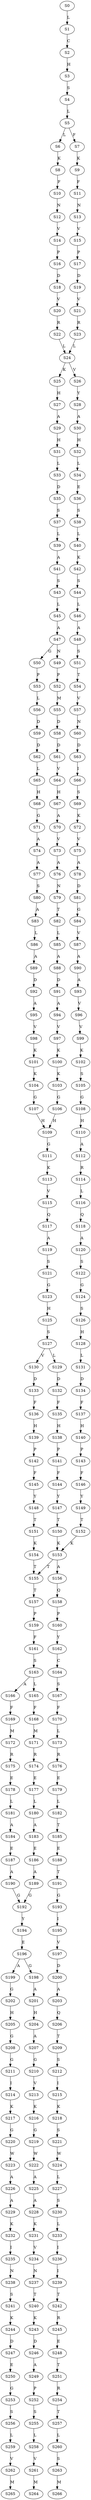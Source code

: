 strict digraph  {
	S0 -> S1 [ label = L ];
	S1 -> S2 [ label = C ];
	S2 -> S3 [ label = H ];
	S3 -> S4 [ label = S ];
	S4 -> S5 [ label = L ];
	S5 -> S6 [ label = L ];
	S5 -> S7 [ label = F ];
	S6 -> S8 [ label = K ];
	S7 -> S9 [ label = K ];
	S8 -> S10 [ label = F ];
	S9 -> S11 [ label = F ];
	S10 -> S12 [ label = N ];
	S11 -> S13 [ label = N ];
	S12 -> S14 [ label = V ];
	S13 -> S15 [ label = V ];
	S14 -> S16 [ label = P ];
	S15 -> S17 [ label = P ];
	S16 -> S18 [ label = D ];
	S17 -> S19 [ label = D ];
	S18 -> S20 [ label = V ];
	S19 -> S21 [ label = V ];
	S20 -> S22 [ label = R ];
	S21 -> S23 [ label = R ];
	S22 -> S24 [ label = L ];
	S23 -> S24 [ label = L ];
	S24 -> S25 [ label = K ];
	S24 -> S26 [ label = V ];
	S25 -> S27 [ label = H ];
	S26 -> S28 [ label = Y ];
	S27 -> S29 [ label = A ];
	S28 -> S30 [ label = A ];
	S29 -> S31 [ label = H ];
	S30 -> S32 [ label = H ];
	S31 -> S33 [ label = L ];
	S32 -> S34 [ label = L ];
	S33 -> S35 [ label = D ];
	S34 -> S36 [ label = E ];
	S35 -> S37 [ label = S ];
	S36 -> S38 [ label = S ];
	S37 -> S39 [ label = L ];
	S38 -> S40 [ label = L ];
	S39 -> S41 [ label = A ];
	S40 -> S42 [ label = K ];
	S41 -> S43 [ label = S ];
	S42 -> S44 [ label = S ];
	S43 -> S45 [ label = L ];
	S44 -> S46 [ label = L ];
	S45 -> S47 [ label = A ];
	S46 -> S48 [ label = A ];
	S47 -> S49 [ label = N ];
	S47 -> S50 [ label = G ];
	S48 -> S51 [ label = S ];
	S49 -> S52 [ label = P ];
	S50 -> S53 [ label = P ];
	S51 -> S54 [ label = T ];
	S52 -> S55 [ label = M ];
	S53 -> S56 [ label = L ];
	S54 -> S57 [ label = V ];
	S55 -> S58 [ label = D ];
	S56 -> S59 [ label = D ];
	S57 -> S60 [ label = N ];
	S58 -> S61 [ label = D ];
	S59 -> S62 [ label = D ];
	S60 -> S63 [ label = D ];
	S61 -> S64 [ label = V ];
	S62 -> S65 [ label = L ];
	S63 -> S66 [ label = I ];
	S64 -> S67 [ label = H ];
	S65 -> S68 [ label = H ];
	S66 -> S69 [ label = S ];
	S67 -> S70 [ label = A ];
	S68 -> S71 [ label = G ];
	S69 -> S72 [ label = K ];
	S70 -> S73 [ label = V ];
	S71 -> S74 [ label = A ];
	S72 -> S75 [ label = V ];
	S73 -> S76 [ label = A ];
	S74 -> S77 [ label = A ];
	S75 -> S78 [ label = A ];
	S76 -> S79 [ label = N ];
	S77 -> S80 [ label = S ];
	S78 -> S81 [ label = D ];
	S79 -> S82 [ label = T ];
	S80 -> S83 [ label = A ];
	S81 -> S84 [ label = G ];
	S82 -> S85 [ label = L ];
	S83 -> S86 [ label = L ];
	S84 -> S87 [ label = V ];
	S85 -> S88 [ label = A ];
	S86 -> S89 [ label = A ];
	S87 -> S90 [ label = A ];
	S88 -> S91 [ label = D ];
	S89 -> S92 [ label = D ];
	S90 -> S93 [ label = A ];
	S91 -> S94 [ label = A ];
	S92 -> S95 [ label = A ];
	S93 -> S96 [ label = V ];
	S94 -> S97 [ label = V ];
	S95 -> S98 [ label = V ];
	S96 -> S99 [ label = V ];
	S97 -> S100 [ label = K ];
	S98 -> S101 [ label = K ];
	S99 -> S102 [ label = K ];
	S100 -> S103 [ label = K ];
	S101 -> S104 [ label = K ];
	S102 -> S105 [ label = S ];
	S103 -> S106 [ label = G ];
	S104 -> S107 [ label = G ];
	S105 -> S108 [ label = G ];
	S106 -> S109 [ label = H ];
	S107 -> S109 [ label = H ];
	S108 -> S110 [ label = H ];
	S109 -> S111 [ label = G ];
	S110 -> S112 [ label = A ];
	S111 -> S113 [ label = K ];
	S112 -> S114 [ label = R ];
	S113 -> S115 [ label = V ];
	S114 -> S116 [ label = L ];
	S115 -> S117 [ label = Q ];
	S116 -> S118 [ label = Q ];
	S117 -> S119 [ label = A ];
	S118 -> S120 [ label = A ];
	S119 -> S121 [ label = S ];
	S120 -> S122 [ label = S ];
	S121 -> S123 [ label = G ];
	S122 -> S124 [ label = G ];
	S123 -> S125 [ label = H ];
	S124 -> S126 [ label = S ];
	S125 -> S127 [ label = S ];
	S126 -> S128 [ label = H ];
	S127 -> S129 [ label = L ];
	S127 -> S130 [ label = V ];
	S128 -> S131 [ label = L ];
	S129 -> S132 [ label = D ];
	S130 -> S133 [ label = D ];
	S131 -> S134 [ label = D ];
	S132 -> S135 [ label = F ];
	S133 -> S136 [ label = F ];
	S134 -> S137 [ label = F ];
	S135 -> S138 [ label = H ];
	S136 -> S139 [ label = H ];
	S137 -> S140 [ label = H ];
	S138 -> S141 [ label = P ];
	S139 -> S142 [ label = P ];
	S140 -> S143 [ label = P ];
	S141 -> S144 [ label = F ];
	S142 -> S145 [ label = F ];
	S143 -> S146 [ label = F ];
	S144 -> S147 [ label = Y ];
	S145 -> S148 [ label = Y ];
	S146 -> S149 [ label = Y ];
	S147 -> S150 [ label = T ];
	S148 -> S151 [ label = T ];
	S149 -> S152 [ label = T ];
	S150 -> S153 [ label = K ];
	S151 -> S154 [ label = K ];
	S152 -> S153 [ label = K ];
	S153 -> S155 [ label = T ];
	S153 -> S156 [ label = A ];
	S154 -> S155 [ label = T ];
	S155 -> S157 [ label = T ];
	S156 -> S158 [ label = Q ];
	S157 -> S159 [ label = P ];
	S158 -> S160 [ label = P ];
	S159 -> S161 [ label = F ];
	S160 -> S162 [ label = Y ];
	S161 -> S163 [ label = S ];
	S162 -> S164 [ label = C ];
	S163 -> S165 [ label = L ];
	S163 -> S166 [ label = A ];
	S164 -> S167 [ label = S ];
	S165 -> S168 [ label = F ];
	S166 -> S169 [ label = F ];
	S167 -> S170 [ label = F ];
	S168 -> S171 [ label = M ];
	S169 -> S172 [ label = M ];
	S170 -> S173 [ label = L ];
	S171 -> S174 [ label = R ];
	S172 -> S175 [ label = R ];
	S173 -> S176 [ label = R ];
	S174 -> S177 [ label = E ];
	S175 -> S178 [ label = E ];
	S176 -> S179 [ label = E ];
	S177 -> S180 [ label = L ];
	S178 -> S181 [ label = L ];
	S179 -> S182 [ label = L ];
	S180 -> S183 [ label = A ];
	S181 -> S184 [ label = A ];
	S182 -> S185 [ label = T ];
	S183 -> S186 [ label = E ];
	S184 -> S187 [ label = E ];
	S185 -> S188 [ label = E ];
	S186 -> S189 [ label = A ];
	S187 -> S190 [ label = A ];
	S188 -> S191 [ label = T ];
	S189 -> S192 [ label = G ];
	S190 -> S192 [ label = G ];
	S191 -> S193 [ label = G ];
	S192 -> S194 [ label = Y ];
	S193 -> S195 [ label = I ];
	S194 -> S196 [ label = E ];
	S195 -> S197 [ label = V ];
	S196 -> S198 [ label = G ];
	S196 -> S199 [ label = A ];
	S197 -> S200 [ label = D ];
	S198 -> S201 [ label = A ];
	S199 -> S202 [ label = G ];
	S200 -> S203 [ label = A ];
	S201 -> S204 [ label = H ];
	S202 -> S205 [ label = H ];
	S203 -> S206 [ label = Q ];
	S204 -> S207 [ label = A ];
	S205 -> S208 [ label = G ];
	S206 -> S209 [ label = T ];
	S207 -> S210 [ label = G ];
	S208 -> S211 [ label = G ];
	S209 -> S212 [ label = S ];
	S210 -> S213 [ label = V ];
	S211 -> S214 [ label = I ];
	S212 -> S215 [ label = I ];
	S213 -> S216 [ label = K ];
	S214 -> S217 [ label = K ];
	S215 -> S218 [ label = K ];
	S216 -> S219 [ label = G ];
	S217 -> S220 [ label = G ];
	S218 -> S221 [ label = S ];
	S219 -> S222 [ label = W ];
	S220 -> S223 [ label = W ];
	S221 -> S224 [ label = W ];
	S222 -> S225 [ label = A ];
	S223 -> S226 [ label = A ];
	S224 -> S227 [ label = L ];
	S225 -> S228 [ label = A ];
	S226 -> S229 [ label = A ];
	S227 -> S230 [ label = S ];
	S228 -> S231 [ label = K ];
	S229 -> S232 [ label = K ];
	S230 -> S233 [ label = L ];
	S231 -> S234 [ label = V ];
	S232 -> S235 [ label = I ];
	S233 -> S236 [ label = I ];
	S234 -> S237 [ label = N ];
	S235 -> S238 [ label = N ];
	S236 -> S239 [ label = I ];
	S237 -> S240 [ label = T ];
	S238 -> S241 [ label = S ];
	S239 -> S242 [ label = T ];
	S240 -> S243 [ label = K ];
	S241 -> S244 [ label = K ];
	S242 -> S245 [ label = R ];
	S243 -> S246 [ label = D ];
	S244 -> S247 [ label = D ];
	S245 -> S248 [ label = E ];
	S246 -> S249 [ label = A ];
	S247 -> S250 [ label = E ];
	S248 -> S251 [ label = T ];
	S249 -> S252 [ label = P ];
	S250 -> S253 [ label = G ];
	S251 -> S254 [ label = R ];
	S252 -> S255 [ label = S ];
	S253 -> S256 [ label = S ];
	S254 -> S257 [ label = T ];
	S255 -> S258 [ label = L ];
	S256 -> S259 [ label = L ];
	S257 -> S260 [ label = L ];
	S258 -> S261 [ label = V ];
	S259 -> S262 [ label = V ];
	S260 -> S263 [ label = S ];
	S261 -> S264 [ label = M ];
	S262 -> S265 [ label = M ];
	S263 -> S266 [ label = M ];
}
